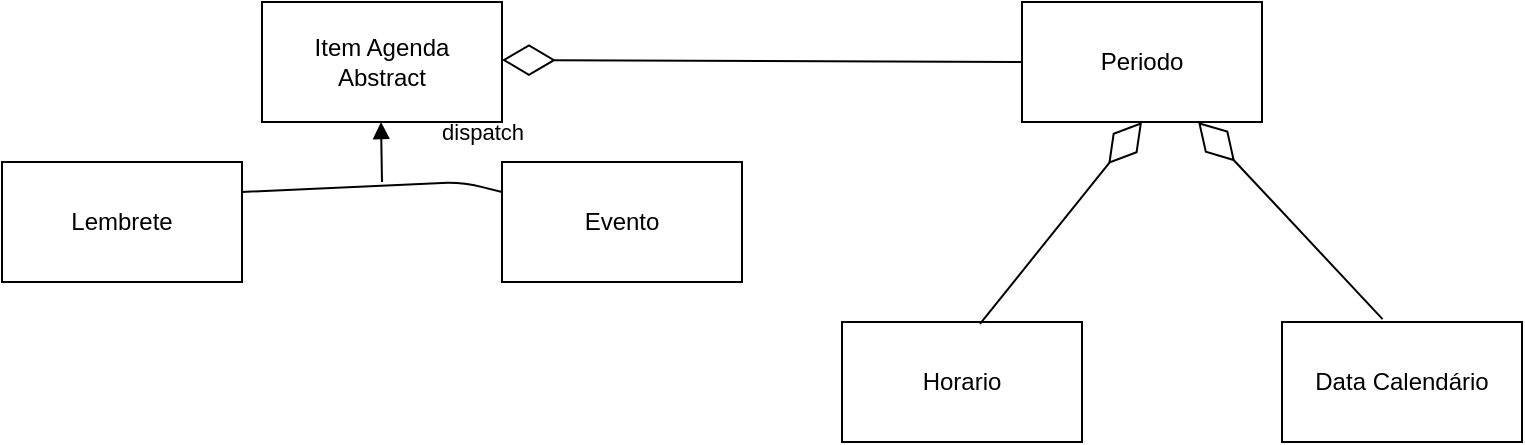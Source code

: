 <mxfile version="10.8.0" type="google"><diagram id="9rbCsTt42v-x-FeSmmxH" name="Page-1"><mxGraphModel dx="988" dy="532" grid="1" gridSize="10" guides="1" tooltips="1" connect="1" arrows="1" fold="1" page="1" pageScale="1" pageWidth="827" pageHeight="1169" math="0" shadow="0"><root><mxCell id="0"/><mxCell id="1" parent="0"/><mxCell id="a8SaQ9Fo-KoJmEGOATbg-21" value="dispatch" style="html=1;verticalAlign=bottom;endArrow=block;" edge="1" parent="1"><mxGeometry y="-50" width="80" relative="1" as="geometry"><mxPoint x="200" y="210" as="sourcePoint"/><mxPoint x="199.5" y="180" as="targetPoint"/><mxPoint as="offset"/></mxGeometry></mxCell><mxCell id="a8SaQ9Fo-KoJmEGOATbg-1" value="Item Agenda&lt;br&gt;Abstract&lt;br&gt;" style="rounded=0;whiteSpace=wrap;html=1;" vertex="1" parent="1"><mxGeometry x="140" y="120" width="120" height="60" as="geometry"/></mxCell><mxCell id="a8SaQ9Fo-KoJmEGOATbg-6" value="Lembrete" style="rounded=0;whiteSpace=wrap;html=1;" vertex="1" parent="1"><mxGeometry x="10" y="200" width="120" height="60" as="geometry"/></mxCell><mxCell id="a8SaQ9Fo-KoJmEGOATbg-7" value="Evento" style="rounded=0;whiteSpace=wrap;html=1;" vertex="1" parent="1"><mxGeometry x="260" y="200" width="120" height="60" as="geometry"/></mxCell><mxCell id="a8SaQ9Fo-KoJmEGOATbg-27" value="" style="endArrow=none;html=1;entryX=0;entryY=0.25;entryDx=0;entryDy=0;exitX=1;exitY=0.25;exitDx=0;exitDy=0;" edge="1" parent="1" source="a8SaQ9Fo-KoJmEGOATbg-6" target="a8SaQ9Fo-KoJmEGOATbg-7"><mxGeometry width="50" height="50" relative="1" as="geometry"><mxPoint x="140" y="210" as="sourcePoint"/><mxPoint x="230" y="210" as="targetPoint"/><Array as="points"><mxPoint x="240" y="210"/></Array></mxGeometry></mxCell><mxCell id="a8SaQ9Fo-KoJmEGOATbg-29" value="Periodo" style="rounded=0;whiteSpace=wrap;html=1;" vertex="1" parent="1"><mxGeometry x="520" y="120" width="120" height="60" as="geometry"/></mxCell><mxCell id="a8SaQ9Fo-KoJmEGOATbg-30" value="" style="endArrow=diamondThin;endFill=0;endSize=24;html=1;exitX=0;exitY=0.5;exitDx=0;exitDy=0;" edge="1" parent="1" source="a8SaQ9Fo-KoJmEGOATbg-29"><mxGeometry width="160" relative="1" as="geometry"><mxPoint x="420" y="149" as="sourcePoint"/><mxPoint x="260" y="149" as="targetPoint"/></mxGeometry></mxCell><mxCell id="a8SaQ9Fo-KoJmEGOATbg-31" value="Horario" style="rounded=0;whiteSpace=wrap;html=1;" vertex="1" parent="1"><mxGeometry x="430" y="280" width="120" height="60" as="geometry"/></mxCell><mxCell id="a8SaQ9Fo-KoJmEGOATbg-32" value="" style="endArrow=diamondThin;endFill=0;endSize=24;html=1;entryX=0.5;entryY=1;entryDx=0;entryDy=0;exitX=0.575;exitY=0.016;exitDx=0;exitDy=0;exitPerimeter=0;" edge="1" parent="1" source="a8SaQ9Fo-KoJmEGOATbg-31" target="a8SaQ9Fo-KoJmEGOATbg-29"><mxGeometry width="160" relative="1" as="geometry"><mxPoint x="510" y="270" as="sourcePoint"/><mxPoint x="610" y="240" as="targetPoint"/></mxGeometry></mxCell><mxCell id="a8SaQ9Fo-KoJmEGOATbg-33" value="Data Calendário" style="rounded=0;whiteSpace=wrap;html=1;" vertex="1" parent="1"><mxGeometry x="650" y="280" width="120" height="60" as="geometry"/></mxCell><mxCell id="a8SaQ9Fo-KoJmEGOATbg-34" value="" style="endArrow=diamondThin;endFill=0;endSize=24;html=1;exitX=0.419;exitY=-0.024;exitDx=0;exitDy=0;exitPerimeter=0;" edge="1" parent="1" source="a8SaQ9Fo-KoJmEGOATbg-33" target="a8SaQ9Fo-KoJmEGOATbg-29"><mxGeometry width="160" relative="1" as="geometry"><mxPoint x="640" y="230" as="sourcePoint"/><mxPoint x="800" y="230" as="targetPoint"/></mxGeometry></mxCell></root></mxGraphModel></diagram></mxfile>